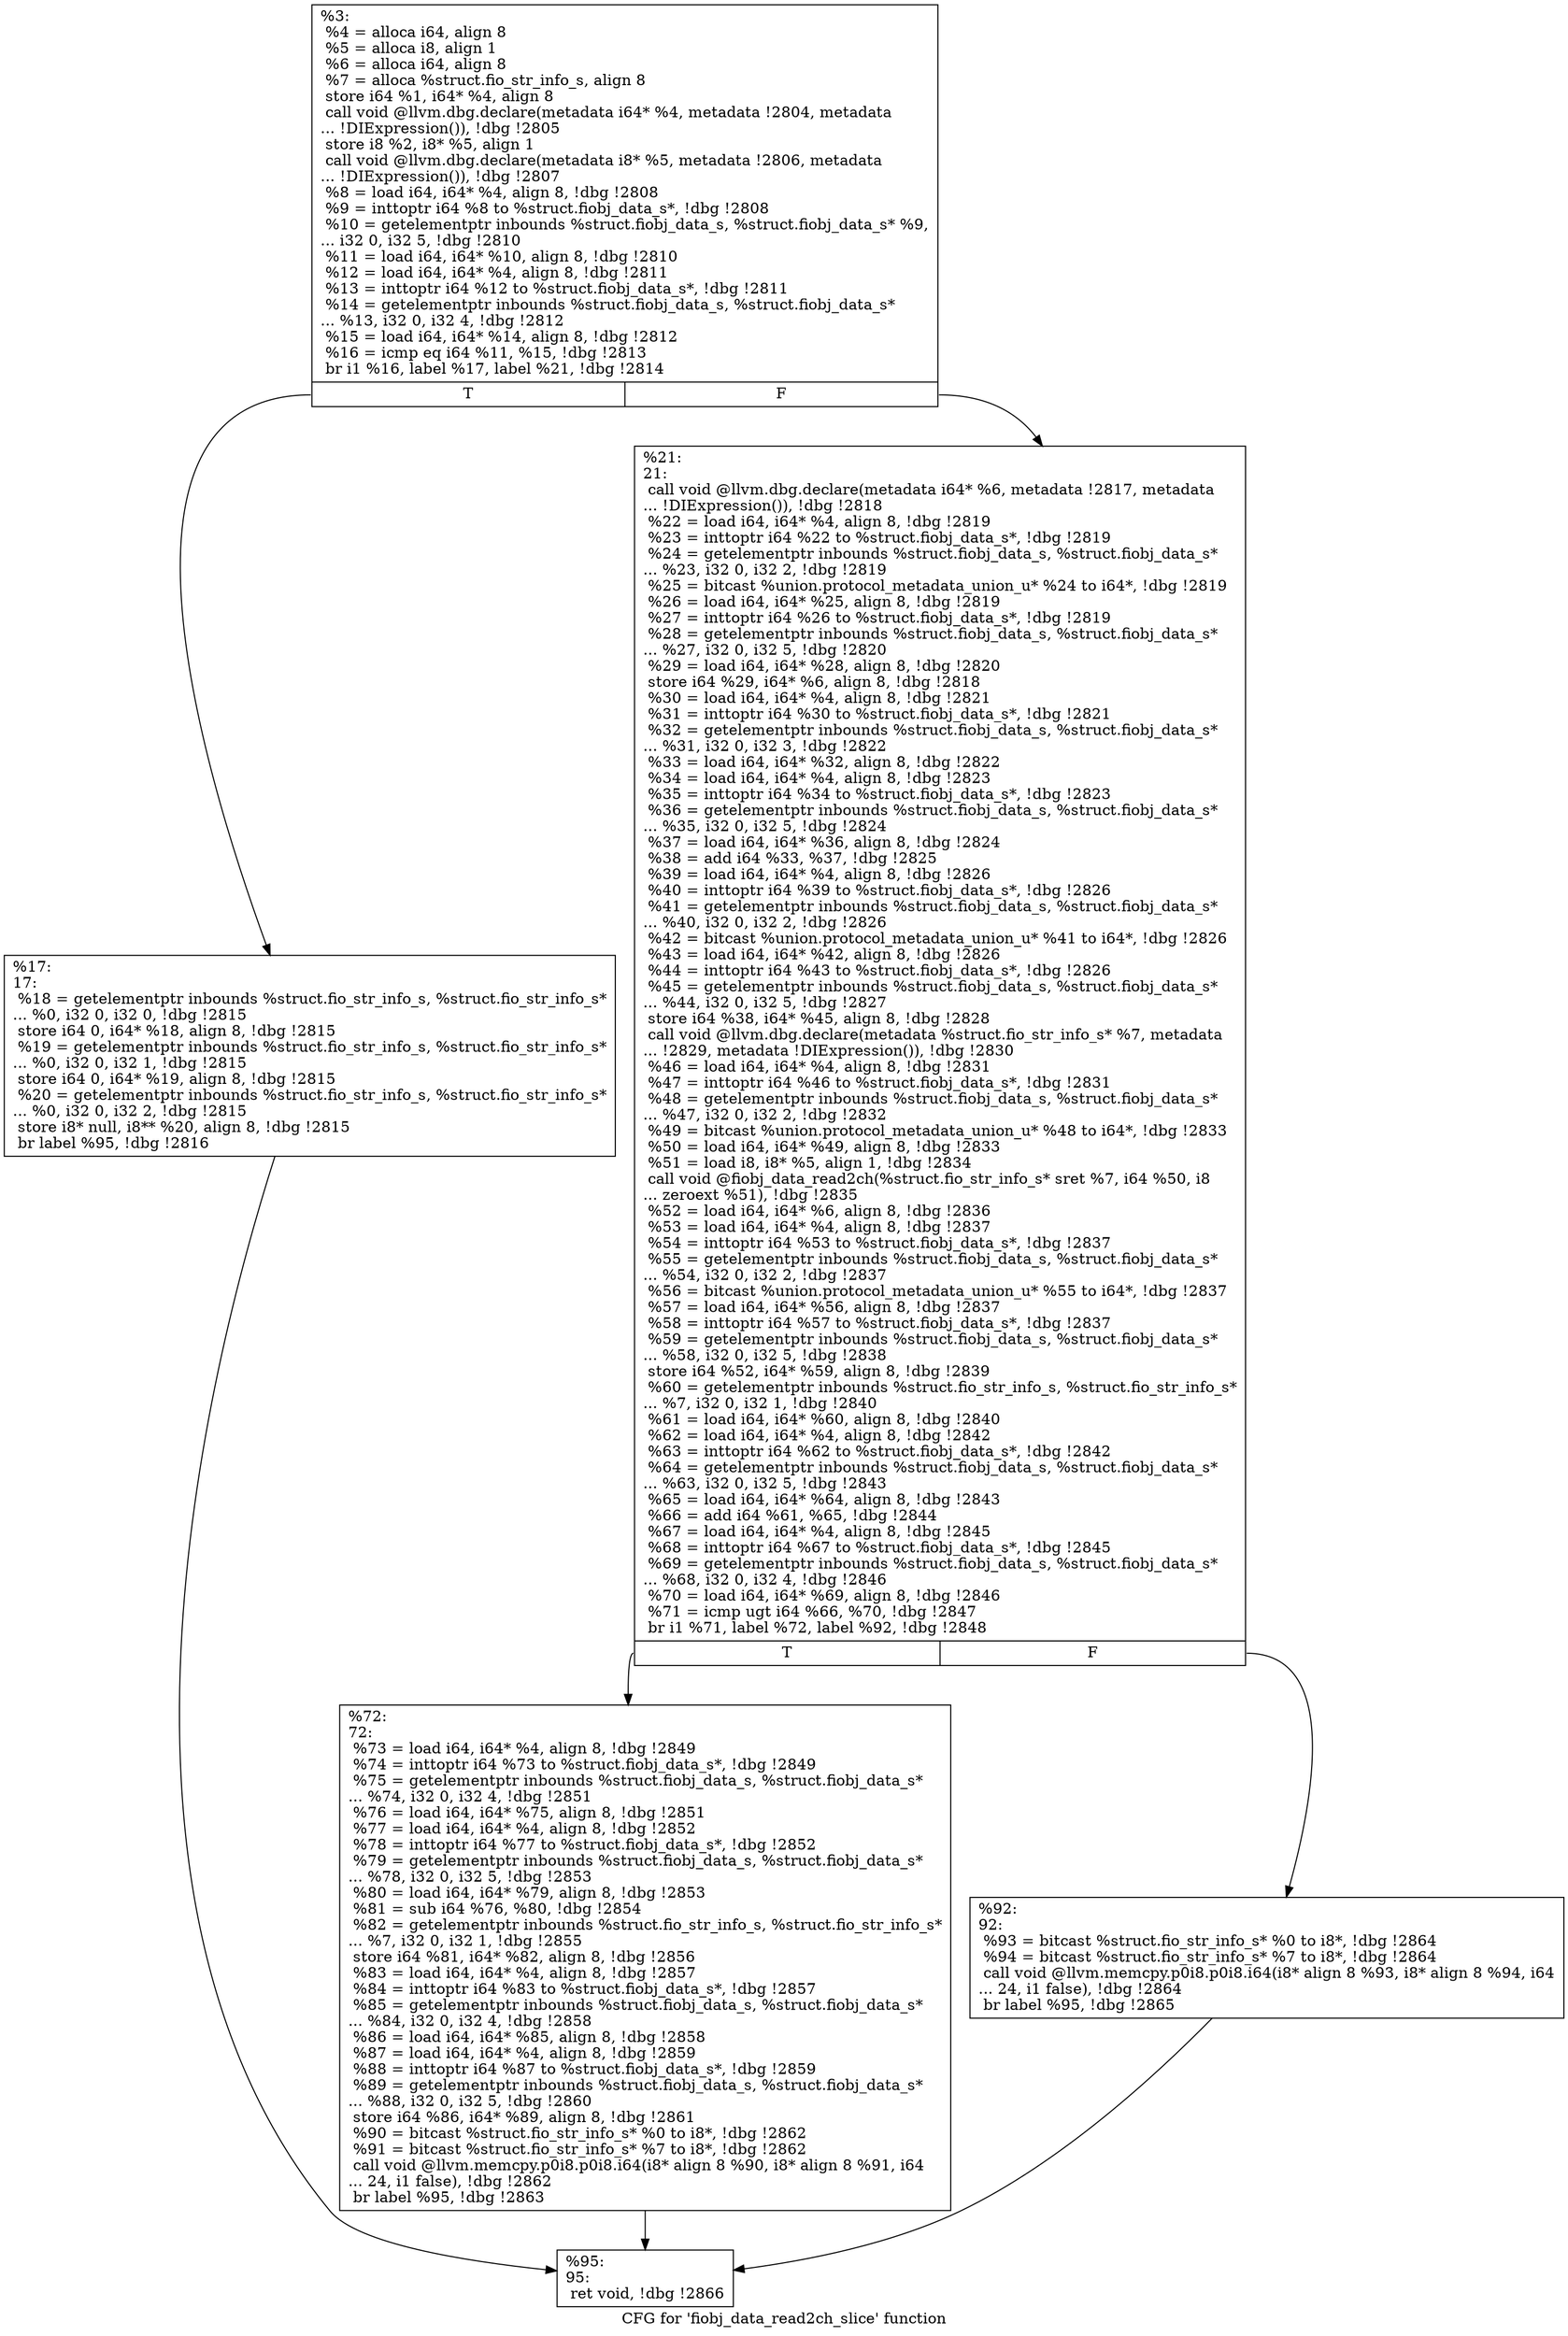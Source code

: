 digraph "CFG for 'fiobj_data_read2ch_slice' function" {
	label="CFG for 'fiobj_data_read2ch_slice' function";

	Node0x556851dcc330 [shape=record,label="{%3:\l  %4 = alloca i64, align 8\l  %5 = alloca i8, align 1\l  %6 = alloca i64, align 8\l  %7 = alloca %struct.fio_str_info_s, align 8\l  store i64 %1, i64* %4, align 8\l  call void @llvm.dbg.declare(metadata i64* %4, metadata !2804, metadata\l... !DIExpression()), !dbg !2805\l  store i8 %2, i8* %5, align 1\l  call void @llvm.dbg.declare(metadata i8* %5, metadata !2806, metadata\l... !DIExpression()), !dbg !2807\l  %8 = load i64, i64* %4, align 8, !dbg !2808\l  %9 = inttoptr i64 %8 to %struct.fiobj_data_s*, !dbg !2808\l  %10 = getelementptr inbounds %struct.fiobj_data_s, %struct.fiobj_data_s* %9,\l... i32 0, i32 5, !dbg !2810\l  %11 = load i64, i64* %10, align 8, !dbg !2810\l  %12 = load i64, i64* %4, align 8, !dbg !2811\l  %13 = inttoptr i64 %12 to %struct.fiobj_data_s*, !dbg !2811\l  %14 = getelementptr inbounds %struct.fiobj_data_s, %struct.fiobj_data_s*\l... %13, i32 0, i32 4, !dbg !2812\l  %15 = load i64, i64* %14, align 8, !dbg !2812\l  %16 = icmp eq i64 %11, %15, !dbg !2813\l  br i1 %16, label %17, label %21, !dbg !2814\l|{<s0>T|<s1>F}}"];
	Node0x556851dcc330:s0 -> Node0x556851dd01b0;
	Node0x556851dcc330:s1 -> Node0x556851dd0200;
	Node0x556851dd01b0 [shape=record,label="{%17:\l17:                                               \l  %18 = getelementptr inbounds %struct.fio_str_info_s, %struct.fio_str_info_s*\l... %0, i32 0, i32 0, !dbg !2815\l  store i64 0, i64* %18, align 8, !dbg !2815\l  %19 = getelementptr inbounds %struct.fio_str_info_s, %struct.fio_str_info_s*\l... %0, i32 0, i32 1, !dbg !2815\l  store i64 0, i64* %19, align 8, !dbg !2815\l  %20 = getelementptr inbounds %struct.fio_str_info_s, %struct.fio_str_info_s*\l... %0, i32 0, i32 2, !dbg !2815\l  store i8* null, i8** %20, align 8, !dbg !2815\l  br label %95, !dbg !2816\l}"];
	Node0x556851dd01b0 -> Node0x556851dd02f0;
	Node0x556851dd0200 [shape=record,label="{%21:\l21:                                               \l  call void @llvm.dbg.declare(metadata i64* %6, metadata !2817, metadata\l... !DIExpression()), !dbg !2818\l  %22 = load i64, i64* %4, align 8, !dbg !2819\l  %23 = inttoptr i64 %22 to %struct.fiobj_data_s*, !dbg !2819\l  %24 = getelementptr inbounds %struct.fiobj_data_s, %struct.fiobj_data_s*\l... %23, i32 0, i32 2, !dbg !2819\l  %25 = bitcast %union.protocol_metadata_union_u* %24 to i64*, !dbg !2819\l  %26 = load i64, i64* %25, align 8, !dbg !2819\l  %27 = inttoptr i64 %26 to %struct.fiobj_data_s*, !dbg !2819\l  %28 = getelementptr inbounds %struct.fiobj_data_s, %struct.fiobj_data_s*\l... %27, i32 0, i32 5, !dbg !2820\l  %29 = load i64, i64* %28, align 8, !dbg !2820\l  store i64 %29, i64* %6, align 8, !dbg !2818\l  %30 = load i64, i64* %4, align 8, !dbg !2821\l  %31 = inttoptr i64 %30 to %struct.fiobj_data_s*, !dbg !2821\l  %32 = getelementptr inbounds %struct.fiobj_data_s, %struct.fiobj_data_s*\l... %31, i32 0, i32 3, !dbg !2822\l  %33 = load i64, i64* %32, align 8, !dbg !2822\l  %34 = load i64, i64* %4, align 8, !dbg !2823\l  %35 = inttoptr i64 %34 to %struct.fiobj_data_s*, !dbg !2823\l  %36 = getelementptr inbounds %struct.fiobj_data_s, %struct.fiobj_data_s*\l... %35, i32 0, i32 5, !dbg !2824\l  %37 = load i64, i64* %36, align 8, !dbg !2824\l  %38 = add i64 %33, %37, !dbg !2825\l  %39 = load i64, i64* %4, align 8, !dbg !2826\l  %40 = inttoptr i64 %39 to %struct.fiobj_data_s*, !dbg !2826\l  %41 = getelementptr inbounds %struct.fiobj_data_s, %struct.fiobj_data_s*\l... %40, i32 0, i32 2, !dbg !2826\l  %42 = bitcast %union.protocol_metadata_union_u* %41 to i64*, !dbg !2826\l  %43 = load i64, i64* %42, align 8, !dbg !2826\l  %44 = inttoptr i64 %43 to %struct.fiobj_data_s*, !dbg !2826\l  %45 = getelementptr inbounds %struct.fiobj_data_s, %struct.fiobj_data_s*\l... %44, i32 0, i32 5, !dbg !2827\l  store i64 %38, i64* %45, align 8, !dbg !2828\l  call void @llvm.dbg.declare(metadata %struct.fio_str_info_s* %7, metadata\l... !2829, metadata !DIExpression()), !dbg !2830\l  %46 = load i64, i64* %4, align 8, !dbg !2831\l  %47 = inttoptr i64 %46 to %struct.fiobj_data_s*, !dbg !2831\l  %48 = getelementptr inbounds %struct.fiobj_data_s, %struct.fiobj_data_s*\l... %47, i32 0, i32 2, !dbg !2832\l  %49 = bitcast %union.protocol_metadata_union_u* %48 to i64*, !dbg !2833\l  %50 = load i64, i64* %49, align 8, !dbg !2833\l  %51 = load i8, i8* %5, align 1, !dbg !2834\l  call void @fiobj_data_read2ch(%struct.fio_str_info_s* sret %7, i64 %50, i8\l... zeroext %51), !dbg !2835\l  %52 = load i64, i64* %6, align 8, !dbg !2836\l  %53 = load i64, i64* %4, align 8, !dbg !2837\l  %54 = inttoptr i64 %53 to %struct.fiobj_data_s*, !dbg !2837\l  %55 = getelementptr inbounds %struct.fiobj_data_s, %struct.fiobj_data_s*\l... %54, i32 0, i32 2, !dbg !2837\l  %56 = bitcast %union.protocol_metadata_union_u* %55 to i64*, !dbg !2837\l  %57 = load i64, i64* %56, align 8, !dbg !2837\l  %58 = inttoptr i64 %57 to %struct.fiobj_data_s*, !dbg !2837\l  %59 = getelementptr inbounds %struct.fiobj_data_s, %struct.fiobj_data_s*\l... %58, i32 0, i32 5, !dbg !2838\l  store i64 %52, i64* %59, align 8, !dbg !2839\l  %60 = getelementptr inbounds %struct.fio_str_info_s, %struct.fio_str_info_s*\l... %7, i32 0, i32 1, !dbg !2840\l  %61 = load i64, i64* %60, align 8, !dbg !2840\l  %62 = load i64, i64* %4, align 8, !dbg !2842\l  %63 = inttoptr i64 %62 to %struct.fiobj_data_s*, !dbg !2842\l  %64 = getelementptr inbounds %struct.fiobj_data_s, %struct.fiobj_data_s*\l... %63, i32 0, i32 5, !dbg !2843\l  %65 = load i64, i64* %64, align 8, !dbg !2843\l  %66 = add i64 %61, %65, !dbg !2844\l  %67 = load i64, i64* %4, align 8, !dbg !2845\l  %68 = inttoptr i64 %67 to %struct.fiobj_data_s*, !dbg !2845\l  %69 = getelementptr inbounds %struct.fiobj_data_s, %struct.fiobj_data_s*\l... %68, i32 0, i32 4, !dbg !2846\l  %70 = load i64, i64* %69, align 8, !dbg !2846\l  %71 = icmp ugt i64 %66, %70, !dbg !2847\l  br i1 %71, label %72, label %92, !dbg !2848\l|{<s0>T|<s1>F}}"];
	Node0x556851dd0200:s0 -> Node0x556851dd0250;
	Node0x556851dd0200:s1 -> Node0x556851dd02a0;
	Node0x556851dd0250 [shape=record,label="{%72:\l72:                                               \l  %73 = load i64, i64* %4, align 8, !dbg !2849\l  %74 = inttoptr i64 %73 to %struct.fiobj_data_s*, !dbg !2849\l  %75 = getelementptr inbounds %struct.fiobj_data_s, %struct.fiobj_data_s*\l... %74, i32 0, i32 4, !dbg !2851\l  %76 = load i64, i64* %75, align 8, !dbg !2851\l  %77 = load i64, i64* %4, align 8, !dbg !2852\l  %78 = inttoptr i64 %77 to %struct.fiobj_data_s*, !dbg !2852\l  %79 = getelementptr inbounds %struct.fiobj_data_s, %struct.fiobj_data_s*\l... %78, i32 0, i32 5, !dbg !2853\l  %80 = load i64, i64* %79, align 8, !dbg !2853\l  %81 = sub i64 %76, %80, !dbg !2854\l  %82 = getelementptr inbounds %struct.fio_str_info_s, %struct.fio_str_info_s*\l... %7, i32 0, i32 1, !dbg !2855\l  store i64 %81, i64* %82, align 8, !dbg !2856\l  %83 = load i64, i64* %4, align 8, !dbg !2857\l  %84 = inttoptr i64 %83 to %struct.fiobj_data_s*, !dbg !2857\l  %85 = getelementptr inbounds %struct.fiobj_data_s, %struct.fiobj_data_s*\l... %84, i32 0, i32 4, !dbg !2858\l  %86 = load i64, i64* %85, align 8, !dbg !2858\l  %87 = load i64, i64* %4, align 8, !dbg !2859\l  %88 = inttoptr i64 %87 to %struct.fiobj_data_s*, !dbg !2859\l  %89 = getelementptr inbounds %struct.fiobj_data_s, %struct.fiobj_data_s*\l... %88, i32 0, i32 5, !dbg !2860\l  store i64 %86, i64* %89, align 8, !dbg !2861\l  %90 = bitcast %struct.fio_str_info_s* %0 to i8*, !dbg !2862\l  %91 = bitcast %struct.fio_str_info_s* %7 to i8*, !dbg !2862\l  call void @llvm.memcpy.p0i8.p0i8.i64(i8* align 8 %90, i8* align 8 %91, i64\l... 24, i1 false), !dbg !2862\l  br label %95, !dbg !2863\l}"];
	Node0x556851dd0250 -> Node0x556851dd02f0;
	Node0x556851dd02a0 [shape=record,label="{%92:\l92:                                               \l  %93 = bitcast %struct.fio_str_info_s* %0 to i8*, !dbg !2864\l  %94 = bitcast %struct.fio_str_info_s* %7 to i8*, !dbg !2864\l  call void @llvm.memcpy.p0i8.p0i8.i64(i8* align 8 %93, i8* align 8 %94, i64\l... 24, i1 false), !dbg !2864\l  br label %95, !dbg !2865\l}"];
	Node0x556851dd02a0 -> Node0x556851dd02f0;
	Node0x556851dd02f0 [shape=record,label="{%95:\l95:                                               \l  ret void, !dbg !2866\l}"];
}
